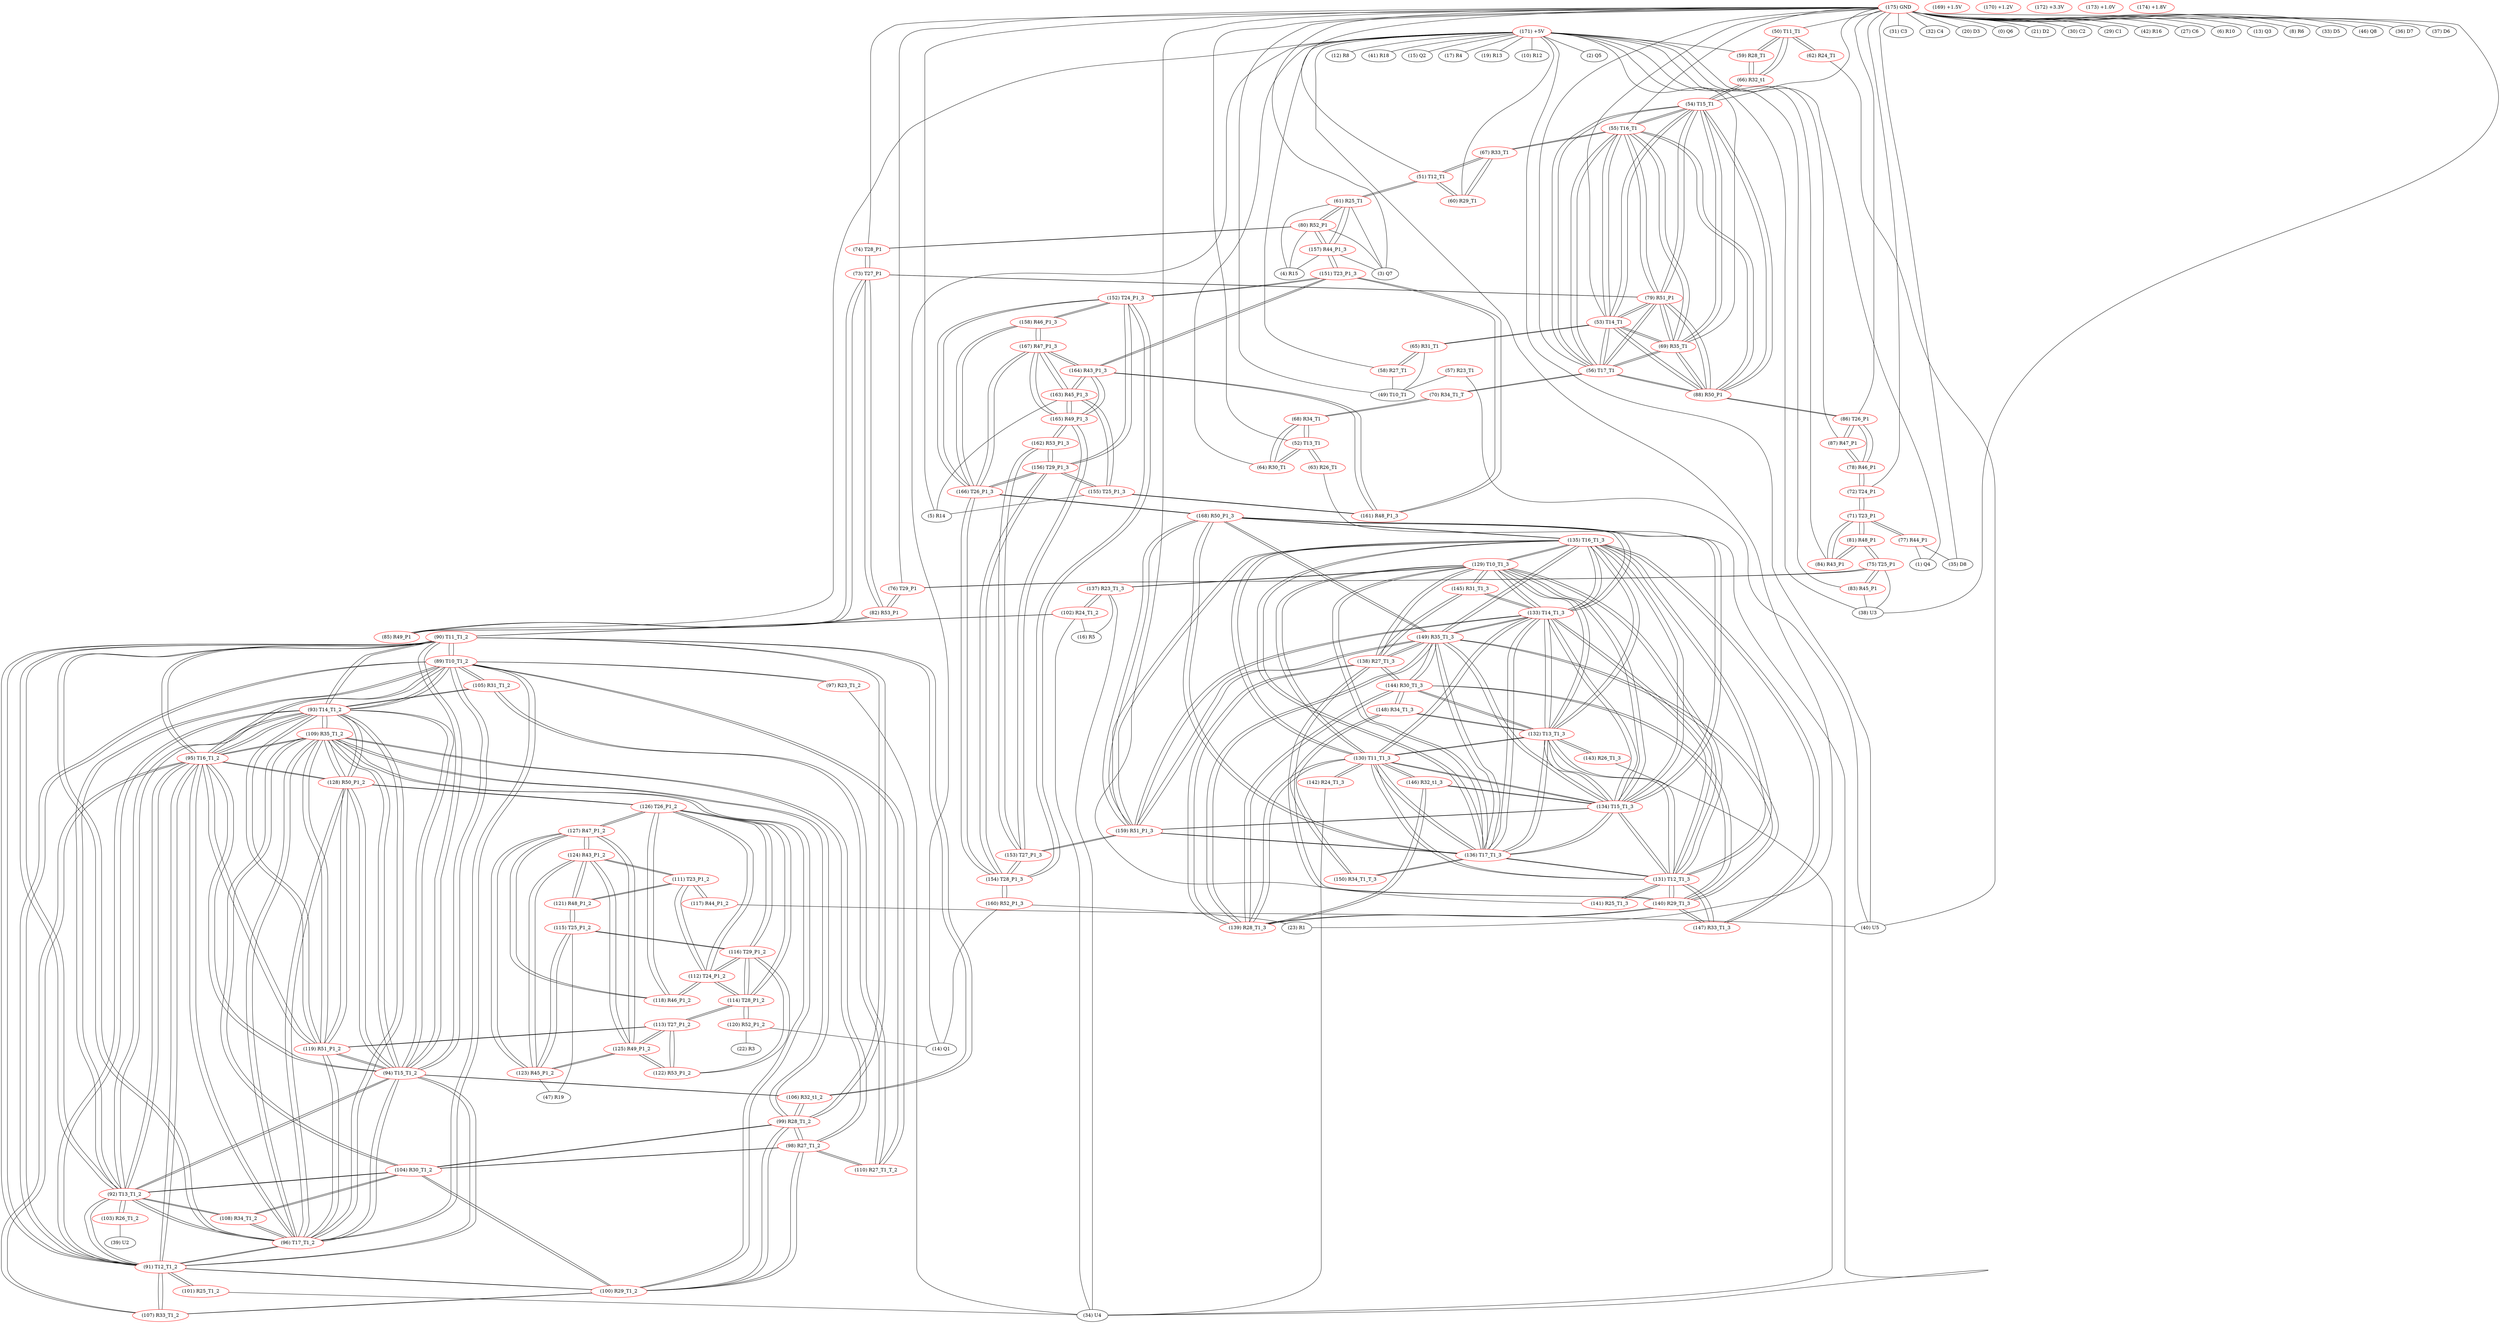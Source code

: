 graph {
	50 [label="(50) T11_T1" color=red]
	62 [label="(62) R24_T1"]
	59 [label="(59) R28_T1"]
	66 [label="(66) R32_t1"]
	51 [label="(51) T12_T1" color=red]
	67 [label="(67) R33_T1"]
	60 [label="(60) R29_T1"]
	61 [label="(61) R25_T1"]
	52 [label="(52) T13_T1" color=red]
	64 [label="(64) R30_T1"]
	68 [label="(68) R34_T1"]
	63 [label="(63) R26_T1"]
	53 [label="(53) T14_T1" color=red]
	65 [label="(65) R31_T1"]
	79 [label="(79) R51_P1"]
	88 [label="(88) R50_P1"]
	56 [label="(56) T17_T1"]
	69 [label="(69) R35_T1"]
	55 [label="(55) T16_T1"]
	54 [label="(54) T15_T1"]
	54 [label="(54) T15_T1" color=red]
	66 [label="(66) R32_t1"]
	79 [label="(79) R51_P1"]
	88 [label="(88) R50_P1"]
	56 [label="(56) T17_T1"]
	69 [label="(69) R35_T1"]
	55 [label="(55) T16_T1"]
	53 [label="(53) T14_T1"]
	55 [label="(55) T16_T1" color=red]
	67 [label="(67) R33_T1"]
	79 [label="(79) R51_P1"]
	88 [label="(88) R50_P1"]
	56 [label="(56) T17_T1"]
	69 [label="(69) R35_T1"]
	54 [label="(54) T15_T1"]
	53 [label="(53) T14_T1"]
	56 [label="(56) T17_T1" color=red]
	70 [label="(70) R34_T1_T"]
	79 [label="(79) R51_P1"]
	88 [label="(88) R50_P1"]
	69 [label="(69) R35_T1"]
	55 [label="(55) T16_T1"]
	54 [label="(54) T15_T1"]
	53 [label="(53) T14_T1"]
	57 [label="(57) R23_T1" color=red]
	40 [label="(40) U5"]
	49 [label="(49) T10_T1"]
	58 [label="(58) R27_T1" color=red]
	49 [label="(49) T10_T1"]
	65 [label="(65) R31_T1"]
	59 [label="(59) R28_T1" color=red]
	50 [label="(50) T11_T1"]
	66 [label="(66) R32_t1"]
	60 [label="(60) R29_T1" color=red]
	67 [label="(67) R33_T1"]
	51 [label="(51) T12_T1"]
	61 [label="(61) R25_T1" color=red]
	3 [label="(3) Q7"]
	4 [label="(4) R15"]
	157 [label="(157) R44_P1_3"]
	80 [label="(80) R52_P1"]
	51 [label="(51) T12_T1"]
	62 [label="(62) R24_T1" color=red]
	40 [label="(40) U5"]
	50 [label="(50) T11_T1"]
	63 [label="(63) R26_T1" color=red]
	34 [label="(34) U4"]
	52 [label="(52) T13_T1"]
	64 [label="(64) R30_T1" color=red]
	68 [label="(68) R34_T1"]
	52 [label="(52) T13_T1"]
	65 [label="(65) R31_T1" color=red]
	49 [label="(49) T10_T1"]
	58 [label="(58) R27_T1"]
	53 [label="(53) T14_T1"]
	66 [label="(66) R32_t1" color=red]
	54 [label="(54) T15_T1"]
	50 [label="(50) T11_T1"]
	59 [label="(59) R28_T1"]
	67 [label="(67) R33_T1" color=red]
	55 [label="(55) T16_T1"]
	60 [label="(60) R29_T1"]
	51 [label="(51) T12_T1"]
	68 [label="(68) R34_T1" color=red]
	64 [label="(64) R30_T1"]
	52 [label="(52) T13_T1"]
	70 [label="(70) R34_T1_T"]
	69 [label="(69) R35_T1" color=red]
	79 [label="(79) R51_P1"]
	88 [label="(88) R50_P1"]
	56 [label="(56) T17_T1"]
	55 [label="(55) T16_T1"]
	54 [label="(54) T15_T1"]
	53 [label="(53) T14_T1"]
	70 [label="(70) R34_T1_T" color=red]
	56 [label="(56) T17_T1"]
	68 [label="(68) R34_T1"]
	71 [label="(71) T23_P1" color=red]
	81 [label="(81) R48_P1"]
	84 [label="(84) R43_P1"]
	72 [label="(72) T24_P1"]
	77 [label="(77) R44_P1"]
	72 [label="(72) T24_P1" color=red]
	78 [label="(78) R46_P1"]
	71 [label="(71) T23_P1"]
	73 [label="(73) T27_P1" color=red]
	79 [label="(79) R51_P1"]
	74 [label="(74) T28_P1"]
	82 [label="(82) R53_P1"]
	85 [label="(85) R49_P1"]
	74 [label="(74) T28_P1" color=red]
	80 [label="(80) R52_P1"]
	73 [label="(73) T27_P1"]
	75 [label="(75) T25_P1" color=red]
	76 [label="(76) T29_P1"]
	81 [label="(81) R48_P1"]
	83 [label="(83) R45_P1"]
	38 [label="(38) U3"]
	76 [label="(76) T29_P1" color=red]
	75 [label="(75) T25_P1"]
	82 [label="(82) R53_P1"]
	77 [label="(77) R44_P1" color=red]
	1 [label="(1) Q4"]
	35 [label="(35) D8"]
	71 [label="(71) T23_P1"]
	78 [label="(78) R46_P1" color=red]
	86 [label="(86) T26_P1"]
	87 [label="(87) R47_P1"]
	72 [label="(72) T24_P1"]
	79 [label="(79) R51_P1" color=red]
	73 [label="(73) T27_P1"]
	88 [label="(88) R50_P1"]
	56 [label="(56) T17_T1"]
	69 [label="(69) R35_T1"]
	55 [label="(55) T16_T1"]
	54 [label="(54) T15_T1"]
	53 [label="(53) T14_T1"]
	80 [label="(80) R52_P1" color=red]
	3 [label="(3) Q7"]
	4 [label="(4) R15"]
	157 [label="(157) R44_P1_3"]
	61 [label="(61) R25_T1"]
	74 [label="(74) T28_P1"]
	81 [label="(81) R48_P1" color=red]
	75 [label="(75) T25_P1"]
	71 [label="(71) T23_P1"]
	84 [label="(84) R43_P1"]
	82 [label="(82) R53_P1" color=red]
	76 [label="(76) T29_P1"]
	73 [label="(73) T27_P1"]
	85 [label="(85) R49_P1"]
	83 [label="(83) R45_P1" color=red]
	75 [label="(75) T25_P1"]
	38 [label="(38) U3"]
	84 [label="(84) R43_P1" color=red]
	81 [label="(81) R48_P1"]
	71 [label="(71) T23_P1"]
	85 [label="(85) R49_P1" color=red]
	73 [label="(73) T27_P1"]
	82 [label="(82) R53_P1"]
	86 [label="(86) T26_P1" color=red]
	88 [label="(88) R50_P1"]
	78 [label="(78) R46_P1"]
	87 [label="(87) R47_P1"]
	87 [label="(87) R47_P1" color=red]
	86 [label="(86) T26_P1"]
	78 [label="(78) R46_P1"]
	88 [label="(88) R50_P1" color=red]
	86 [label="(86) T26_P1"]
	79 [label="(79) R51_P1"]
	56 [label="(56) T17_T1"]
	69 [label="(69) R35_T1"]
	55 [label="(55) T16_T1"]
	54 [label="(54) T15_T1"]
	53 [label="(53) T14_T1"]
	89 [label="(89) T10_T1_2" color=red]
	97 [label="(97) R23_T1_2"]
	105 [label="(105) R31_T1_2"]
	110 [label="(110) R27_T1_T_2"]
	95 [label="(95) T16_T1_2"]
	96 [label="(96) T17_T1_2"]
	94 [label="(94) T15_T1_2"]
	91 [label="(91) T12_T1_2"]
	93 [label="(93) T14_T1_2"]
	92 [label="(92) T13_T1_2"]
	90 [label="(90) T11_T1_2"]
	90 [label="(90) T11_T1_2" color=red]
	102 [label="(102) R24_T1_2"]
	99 [label="(99) R28_T1_2"]
	106 [label="(106) R32_t1_2"]
	89 [label="(89) T10_T1_2"]
	95 [label="(95) T16_T1_2"]
	96 [label="(96) T17_T1_2"]
	94 [label="(94) T15_T1_2"]
	91 [label="(91) T12_T1_2"]
	93 [label="(93) T14_T1_2"]
	92 [label="(92) T13_T1_2"]
	91 [label="(91) T12_T1_2" color=red]
	107 [label="(107) R33_T1_2"]
	100 [label="(100) R29_T1_2"]
	101 [label="(101) R25_T1_2"]
	89 [label="(89) T10_T1_2"]
	95 [label="(95) T16_T1_2"]
	96 [label="(96) T17_T1_2"]
	94 [label="(94) T15_T1_2"]
	93 [label="(93) T14_T1_2"]
	92 [label="(92) T13_T1_2"]
	90 [label="(90) T11_T1_2"]
	92 [label="(92) T13_T1_2" color=red]
	104 [label="(104) R30_T1_2"]
	108 [label="(108) R34_T1_2"]
	103 [label="(103) R26_T1_2"]
	89 [label="(89) T10_T1_2"]
	95 [label="(95) T16_T1_2"]
	96 [label="(96) T17_T1_2"]
	94 [label="(94) T15_T1_2"]
	91 [label="(91) T12_T1_2"]
	93 [label="(93) T14_T1_2"]
	90 [label="(90) T11_T1_2"]
	93 [label="(93) T14_T1_2" color=red]
	89 [label="(89) T10_T1_2"]
	95 [label="(95) T16_T1_2"]
	96 [label="(96) T17_T1_2"]
	94 [label="(94) T15_T1_2"]
	91 [label="(91) T12_T1_2"]
	92 [label="(92) T13_T1_2"]
	90 [label="(90) T11_T1_2"]
	105 [label="(105) R31_T1_2"]
	119 [label="(119) R51_P1_2"]
	128 [label="(128) R50_P1_2"]
	109 [label="(109) R35_T1_2"]
	94 [label="(94) T15_T1_2" color=red]
	106 [label="(106) R32_t1_2"]
	89 [label="(89) T10_T1_2"]
	95 [label="(95) T16_T1_2"]
	96 [label="(96) T17_T1_2"]
	91 [label="(91) T12_T1_2"]
	93 [label="(93) T14_T1_2"]
	92 [label="(92) T13_T1_2"]
	90 [label="(90) T11_T1_2"]
	119 [label="(119) R51_P1_2"]
	128 [label="(128) R50_P1_2"]
	109 [label="(109) R35_T1_2"]
	95 [label="(95) T16_T1_2" color=red]
	107 [label="(107) R33_T1_2"]
	89 [label="(89) T10_T1_2"]
	96 [label="(96) T17_T1_2"]
	94 [label="(94) T15_T1_2"]
	91 [label="(91) T12_T1_2"]
	93 [label="(93) T14_T1_2"]
	92 [label="(92) T13_T1_2"]
	90 [label="(90) T11_T1_2"]
	119 [label="(119) R51_P1_2"]
	128 [label="(128) R50_P1_2"]
	109 [label="(109) R35_T1_2"]
	96 [label="(96) T17_T1_2" color=red]
	108 [label="(108) R34_T1_2"]
	89 [label="(89) T10_T1_2"]
	95 [label="(95) T16_T1_2"]
	94 [label="(94) T15_T1_2"]
	91 [label="(91) T12_T1_2"]
	93 [label="(93) T14_T1_2"]
	92 [label="(92) T13_T1_2"]
	90 [label="(90) T11_T1_2"]
	119 [label="(119) R51_P1_2"]
	128 [label="(128) R50_P1_2"]
	109 [label="(109) R35_T1_2"]
	97 [label="(97) R23_T1_2" color=red]
	34 [label="(34) U4"]
	89 [label="(89) T10_T1_2"]
	98 [label="(98) R27_T1_2" color=red]
	104 [label="(104) R30_T1_2"]
	109 [label="(109) R35_T1_2"]
	100 [label="(100) R29_T1_2"]
	99 [label="(99) R28_T1_2"]
	110 [label="(110) R27_T1_T_2"]
	99 [label="(99) R28_T1_2" color=red]
	104 [label="(104) R30_T1_2"]
	109 [label="(109) R35_T1_2"]
	100 [label="(100) R29_T1_2"]
	98 [label="(98) R27_T1_2"]
	90 [label="(90) T11_T1_2"]
	106 [label="(106) R32_t1_2"]
	100 [label="(100) R29_T1_2" color=red]
	104 [label="(104) R30_T1_2"]
	109 [label="(109) R35_T1_2"]
	99 [label="(99) R28_T1_2"]
	98 [label="(98) R27_T1_2"]
	107 [label="(107) R33_T1_2"]
	91 [label="(91) T12_T1_2"]
	101 [label="(101) R25_T1_2" color=red]
	34 [label="(34) U4"]
	91 [label="(91) T12_T1_2"]
	102 [label="(102) R24_T1_2" color=red]
	34 [label="(34) U4"]
	16 [label="(16) R5"]
	137 [label="(137) R23_T1_3"]
	90 [label="(90) T11_T1_2"]
	103 [label="(103) R26_T1_2" color=red]
	39 [label="(39) U2"]
	92 [label="(92) T13_T1_2"]
	104 [label="(104) R30_T1_2" color=red]
	109 [label="(109) R35_T1_2"]
	100 [label="(100) R29_T1_2"]
	99 [label="(99) R28_T1_2"]
	98 [label="(98) R27_T1_2"]
	108 [label="(108) R34_T1_2"]
	92 [label="(92) T13_T1_2"]
	105 [label="(105) R31_T1_2" color=red]
	89 [label="(89) T10_T1_2"]
	110 [label="(110) R27_T1_T_2"]
	93 [label="(93) T14_T1_2"]
	106 [label="(106) R32_t1_2" color=red]
	94 [label="(94) T15_T1_2"]
	90 [label="(90) T11_T1_2"]
	99 [label="(99) R28_T1_2"]
	107 [label="(107) R33_T1_2" color=red]
	95 [label="(95) T16_T1_2"]
	100 [label="(100) R29_T1_2"]
	91 [label="(91) T12_T1_2"]
	108 [label="(108) R34_T1_2" color=red]
	96 [label="(96) T17_T1_2"]
	104 [label="(104) R30_T1_2"]
	92 [label="(92) T13_T1_2"]
	109 [label="(109) R35_T1_2" color=red]
	104 [label="(104) R30_T1_2"]
	100 [label="(100) R29_T1_2"]
	99 [label="(99) R28_T1_2"]
	98 [label="(98) R27_T1_2"]
	119 [label="(119) R51_P1_2"]
	128 [label="(128) R50_P1_2"]
	96 [label="(96) T17_T1_2"]
	95 [label="(95) T16_T1_2"]
	94 [label="(94) T15_T1_2"]
	93 [label="(93) T14_T1_2"]
	110 [label="(110) R27_T1_T_2" color=red]
	89 [label="(89) T10_T1_2"]
	105 [label="(105) R31_T1_2"]
	98 [label="(98) R27_T1_2"]
	111 [label="(111) T23_P1_2" color=red]
	121 [label="(121) R48_P1_2"]
	124 [label="(124) R43_P1_2"]
	112 [label="(112) T24_P1_2"]
	117 [label="(117) R44_P1_2"]
	112 [label="(112) T24_P1_2" color=red]
	126 [label="(126) T26_P1_2"]
	116 [label="(116) T29_P1_2"]
	114 [label="(114) T28_P1_2"]
	118 [label="(118) R46_P1_2"]
	111 [label="(111) T23_P1_2"]
	113 [label="(113) T27_P1_2" color=red]
	119 [label="(119) R51_P1_2"]
	114 [label="(114) T28_P1_2"]
	122 [label="(122) R53_P1_2"]
	125 [label="(125) R49_P1_2"]
	114 [label="(114) T28_P1_2" color=red]
	126 [label="(126) T26_P1_2"]
	112 [label="(112) T24_P1_2"]
	116 [label="(116) T29_P1_2"]
	120 [label="(120) R52_P1_2"]
	113 [label="(113) T27_P1_2"]
	115 [label="(115) T25_P1_2" color=red]
	116 [label="(116) T29_P1_2"]
	121 [label="(121) R48_P1_2"]
	123 [label="(123) R45_P1_2"]
	47 [label="(47) R19"]
	116 [label="(116) T29_P1_2" color=red]
	126 [label="(126) T26_P1_2"]
	112 [label="(112) T24_P1_2"]
	114 [label="(114) T28_P1_2"]
	115 [label="(115) T25_P1_2"]
	122 [label="(122) R53_P1_2"]
	117 [label="(117) R44_P1_2" color=red]
	40 [label="(40) U5"]
	111 [label="(111) T23_P1_2"]
	118 [label="(118) R46_P1_2" color=red]
	126 [label="(126) T26_P1_2"]
	127 [label="(127) R47_P1_2"]
	112 [label="(112) T24_P1_2"]
	119 [label="(119) R51_P1_2" color=red]
	113 [label="(113) T27_P1_2"]
	128 [label="(128) R50_P1_2"]
	96 [label="(96) T17_T1_2"]
	109 [label="(109) R35_T1_2"]
	95 [label="(95) T16_T1_2"]
	94 [label="(94) T15_T1_2"]
	93 [label="(93) T14_T1_2"]
	120 [label="(120) R52_P1_2" color=red]
	22 [label="(22) R3"]
	14 [label="(14) Q1"]
	114 [label="(114) T28_P1_2"]
	121 [label="(121) R48_P1_2" color=red]
	115 [label="(115) T25_P1_2"]
	111 [label="(111) T23_P1_2"]
	124 [label="(124) R43_P1_2"]
	122 [label="(122) R53_P1_2" color=red]
	116 [label="(116) T29_P1_2"]
	113 [label="(113) T27_P1_2"]
	125 [label="(125) R49_P1_2"]
	123 [label="(123) R45_P1_2" color=red]
	127 [label="(127) R47_P1_2"]
	124 [label="(124) R43_P1_2"]
	125 [label="(125) R49_P1_2"]
	115 [label="(115) T25_P1_2"]
	47 [label="(47) R19"]
	124 [label="(124) R43_P1_2" color=red]
	121 [label="(121) R48_P1_2"]
	111 [label="(111) T23_P1_2"]
	127 [label="(127) R47_P1_2"]
	123 [label="(123) R45_P1_2"]
	125 [label="(125) R49_P1_2"]
	125 [label="(125) R49_P1_2" color=red]
	127 [label="(127) R47_P1_2"]
	123 [label="(123) R45_P1_2"]
	124 [label="(124) R43_P1_2"]
	113 [label="(113) T27_P1_2"]
	122 [label="(122) R53_P1_2"]
	126 [label="(126) T26_P1_2" color=red]
	128 [label="(128) R50_P1_2"]
	112 [label="(112) T24_P1_2"]
	116 [label="(116) T29_P1_2"]
	114 [label="(114) T28_P1_2"]
	118 [label="(118) R46_P1_2"]
	127 [label="(127) R47_P1_2"]
	127 [label="(127) R47_P1_2" color=red]
	123 [label="(123) R45_P1_2"]
	124 [label="(124) R43_P1_2"]
	125 [label="(125) R49_P1_2"]
	126 [label="(126) T26_P1_2"]
	118 [label="(118) R46_P1_2"]
	128 [label="(128) R50_P1_2" color=red]
	126 [label="(126) T26_P1_2"]
	119 [label="(119) R51_P1_2"]
	96 [label="(96) T17_T1_2"]
	109 [label="(109) R35_T1_2"]
	95 [label="(95) T16_T1_2"]
	94 [label="(94) T15_T1_2"]
	93 [label="(93) T14_T1_2"]
	129 [label="(129) T10_T1_3" color=red]
	137 [label="(137) R23_T1_3"]
	145 [label="(145) R31_T1_3"]
	138 [label="(138) R27_T1_3"]
	135 [label="(135) T16_T1_3"]
	136 [label="(136) T17_T1_3"]
	134 [label="(134) T15_T1_3"]
	131 [label="(131) T12_T1_3"]
	133 [label="(133) T14_T1_3"]
	132 [label="(132) T13_T1_3"]
	130 [label="(130) T11_T1_3"]
	130 [label="(130) T11_T1_3" color=red]
	142 [label="(142) R24_T1_3"]
	139 [label="(139) R28_T1_3"]
	146 [label="(146) R32_t1_3"]
	129 [label="(129) T10_T1_3"]
	135 [label="(135) T16_T1_3"]
	136 [label="(136) T17_T1_3"]
	134 [label="(134) T15_T1_3"]
	131 [label="(131) T12_T1_3"]
	133 [label="(133) T14_T1_3"]
	132 [label="(132) T13_T1_3"]
	131 [label="(131) T12_T1_3" color=red]
	147 [label="(147) R33_T1_3"]
	140 [label="(140) R29_T1_3"]
	141 [label="(141) R25_T1_3"]
	129 [label="(129) T10_T1_3"]
	135 [label="(135) T16_T1_3"]
	136 [label="(136) T17_T1_3"]
	134 [label="(134) T15_T1_3"]
	133 [label="(133) T14_T1_3"]
	132 [label="(132) T13_T1_3"]
	130 [label="(130) T11_T1_3"]
	132 [label="(132) T13_T1_3" color=red]
	144 [label="(144) R30_T1_3"]
	148 [label="(148) R34_T1_3"]
	143 [label="(143) R26_T1_3"]
	129 [label="(129) T10_T1_3"]
	135 [label="(135) T16_T1_3"]
	136 [label="(136) T17_T1_3"]
	134 [label="(134) T15_T1_3"]
	131 [label="(131) T12_T1_3"]
	133 [label="(133) T14_T1_3"]
	130 [label="(130) T11_T1_3"]
	133 [label="(133) T14_T1_3" color=red]
	129 [label="(129) T10_T1_3"]
	135 [label="(135) T16_T1_3"]
	136 [label="(136) T17_T1_3"]
	134 [label="(134) T15_T1_3"]
	131 [label="(131) T12_T1_3"]
	132 [label="(132) T13_T1_3"]
	130 [label="(130) T11_T1_3"]
	145 [label="(145) R31_T1_3"]
	159 [label="(159) R51_P1_3"]
	168 [label="(168) R50_P1_3"]
	149 [label="(149) R35_T1_3"]
	134 [label="(134) T15_T1_3" color=red]
	146 [label="(146) R32_t1_3"]
	129 [label="(129) T10_T1_3"]
	135 [label="(135) T16_T1_3"]
	136 [label="(136) T17_T1_3"]
	131 [label="(131) T12_T1_3"]
	133 [label="(133) T14_T1_3"]
	132 [label="(132) T13_T1_3"]
	130 [label="(130) T11_T1_3"]
	159 [label="(159) R51_P1_3"]
	168 [label="(168) R50_P1_3"]
	149 [label="(149) R35_T1_3"]
	135 [label="(135) T16_T1_3" color=red]
	147 [label="(147) R33_T1_3"]
	129 [label="(129) T10_T1_3"]
	136 [label="(136) T17_T1_3"]
	134 [label="(134) T15_T1_3"]
	131 [label="(131) T12_T1_3"]
	133 [label="(133) T14_T1_3"]
	132 [label="(132) T13_T1_3"]
	130 [label="(130) T11_T1_3"]
	159 [label="(159) R51_P1_3"]
	168 [label="(168) R50_P1_3"]
	149 [label="(149) R35_T1_3"]
	136 [label="(136) T17_T1_3" color=red]
	150 [label="(150) R34_T1_T_3"]
	129 [label="(129) T10_T1_3"]
	135 [label="(135) T16_T1_3"]
	134 [label="(134) T15_T1_3"]
	131 [label="(131) T12_T1_3"]
	133 [label="(133) T14_T1_3"]
	132 [label="(132) T13_T1_3"]
	130 [label="(130) T11_T1_3"]
	159 [label="(159) R51_P1_3"]
	168 [label="(168) R50_P1_3"]
	149 [label="(149) R35_T1_3"]
	137 [label="(137) R23_T1_3" color=red]
	34 [label="(34) U4"]
	16 [label="(16) R5"]
	102 [label="(102) R24_T1_2"]
	129 [label="(129) T10_T1_3"]
	138 [label="(138) R27_T1_3" color=red]
	144 [label="(144) R30_T1_3"]
	149 [label="(149) R35_T1_3"]
	140 [label="(140) R29_T1_3"]
	139 [label="(139) R28_T1_3"]
	129 [label="(129) T10_T1_3"]
	145 [label="(145) R31_T1_3"]
	139 [label="(139) R28_T1_3" color=red]
	144 [label="(144) R30_T1_3"]
	149 [label="(149) R35_T1_3"]
	140 [label="(140) R29_T1_3"]
	138 [label="(138) R27_T1_3"]
	130 [label="(130) T11_T1_3"]
	146 [label="(146) R32_t1_3"]
	140 [label="(140) R29_T1_3" color=red]
	144 [label="(144) R30_T1_3"]
	149 [label="(149) R35_T1_3"]
	139 [label="(139) R28_T1_3"]
	138 [label="(138) R27_T1_3"]
	147 [label="(147) R33_T1_3"]
	131 [label="(131) T12_T1_3"]
	141 [label="(141) R25_T1_3" color=red]
	131 [label="(131) T12_T1_3"]
	142 [label="(142) R24_T1_3" color=red]
	34 [label="(34) U4"]
	130 [label="(130) T11_T1_3"]
	143 [label="(143) R26_T1_3" color=red]
	34 [label="(34) U4"]
	132 [label="(132) T13_T1_3"]
	144 [label="(144) R30_T1_3" color=red]
	149 [label="(149) R35_T1_3"]
	140 [label="(140) R29_T1_3"]
	139 [label="(139) R28_T1_3"]
	138 [label="(138) R27_T1_3"]
	148 [label="(148) R34_T1_3"]
	132 [label="(132) T13_T1_3"]
	145 [label="(145) R31_T1_3" color=red]
	129 [label="(129) T10_T1_3"]
	138 [label="(138) R27_T1_3"]
	133 [label="(133) T14_T1_3"]
	146 [label="(146) R32_t1_3" color=red]
	134 [label="(134) T15_T1_3"]
	130 [label="(130) T11_T1_3"]
	139 [label="(139) R28_T1_3"]
	147 [label="(147) R33_T1_3" color=red]
	135 [label="(135) T16_T1_3"]
	140 [label="(140) R29_T1_3"]
	131 [label="(131) T12_T1_3"]
	148 [label="(148) R34_T1_3" color=red]
	144 [label="(144) R30_T1_3"]
	132 [label="(132) T13_T1_3"]
	150 [label="(150) R34_T1_T_3"]
	149 [label="(149) R35_T1_3" color=red]
	144 [label="(144) R30_T1_3"]
	140 [label="(140) R29_T1_3"]
	139 [label="(139) R28_T1_3"]
	138 [label="(138) R27_T1_3"]
	159 [label="(159) R51_P1_3"]
	168 [label="(168) R50_P1_3"]
	136 [label="(136) T17_T1_3"]
	135 [label="(135) T16_T1_3"]
	134 [label="(134) T15_T1_3"]
	133 [label="(133) T14_T1_3"]
	150 [label="(150) R34_T1_T_3" color=red]
	136 [label="(136) T17_T1_3"]
	148 [label="(148) R34_T1_3"]
	151 [label="(151) T23_P1_3" color=red]
	161 [label="(161) R48_P1_3"]
	164 [label="(164) R43_P1_3"]
	152 [label="(152) T24_P1_3"]
	157 [label="(157) R44_P1_3"]
	152 [label="(152) T24_P1_3" color=red]
	166 [label="(166) T26_P1_3"]
	156 [label="(156) T29_P1_3"]
	154 [label="(154) T28_P1_3"]
	158 [label="(158) R46_P1_3"]
	151 [label="(151) T23_P1_3"]
	153 [label="(153) T27_P1_3" color=red]
	159 [label="(159) R51_P1_3"]
	154 [label="(154) T28_P1_3"]
	162 [label="(162) R53_P1_3"]
	165 [label="(165) R49_P1_3"]
	154 [label="(154) T28_P1_3" color=red]
	166 [label="(166) T26_P1_3"]
	152 [label="(152) T24_P1_3"]
	156 [label="(156) T29_P1_3"]
	160 [label="(160) R52_P1_3"]
	153 [label="(153) T27_P1_3"]
	155 [label="(155) T25_P1_3" color=red]
	156 [label="(156) T29_P1_3"]
	161 [label="(161) R48_P1_3"]
	163 [label="(163) R45_P1_3"]
	5 [label="(5) R14"]
	156 [label="(156) T29_P1_3" color=red]
	166 [label="(166) T26_P1_3"]
	152 [label="(152) T24_P1_3"]
	154 [label="(154) T28_P1_3"]
	155 [label="(155) T25_P1_3"]
	162 [label="(162) R53_P1_3"]
	157 [label="(157) R44_P1_3" color=red]
	3 [label="(3) Q7"]
	4 [label="(4) R15"]
	61 [label="(61) R25_T1"]
	80 [label="(80) R52_P1"]
	151 [label="(151) T23_P1_3"]
	158 [label="(158) R46_P1_3" color=red]
	166 [label="(166) T26_P1_3"]
	167 [label="(167) R47_P1_3"]
	152 [label="(152) T24_P1_3"]
	159 [label="(159) R51_P1_3" color=red]
	153 [label="(153) T27_P1_3"]
	168 [label="(168) R50_P1_3"]
	136 [label="(136) T17_T1_3"]
	149 [label="(149) R35_T1_3"]
	135 [label="(135) T16_T1_3"]
	134 [label="(134) T15_T1_3"]
	133 [label="(133) T14_T1_3"]
	160 [label="(160) R52_P1_3" color=red]
	23 [label="(23) R1"]
	14 [label="(14) Q1"]
	154 [label="(154) T28_P1_3"]
	161 [label="(161) R48_P1_3" color=red]
	155 [label="(155) T25_P1_3"]
	151 [label="(151) T23_P1_3"]
	164 [label="(164) R43_P1_3"]
	162 [label="(162) R53_P1_3" color=red]
	156 [label="(156) T29_P1_3"]
	153 [label="(153) T27_P1_3"]
	165 [label="(165) R49_P1_3"]
	163 [label="(163) R45_P1_3" color=red]
	167 [label="(167) R47_P1_3"]
	164 [label="(164) R43_P1_3"]
	165 [label="(165) R49_P1_3"]
	155 [label="(155) T25_P1_3"]
	5 [label="(5) R14"]
	164 [label="(164) R43_P1_3" color=red]
	161 [label="(161) R48_P1_3"]
	151 [label="(151) T23_P1_3"]
	167 [label="(167) R47_P1_3"]
	163 [label="(163) R45_P1_3"]
	165 [label="(165) R49_P1_3"]
	165 [label="(165) R49_P1_3" color=red]
	167 [label="(167) R47_P1_3"]
	163 [label="(163) R45_P1_3"]
	164 [label="(164) R43_P1_3"]
	153 [label="(153) T27_P1_3"]
	162 [label="(162) R53_P1_3"]
	166 [label="(166) T26_P1_3" color=red]
	168 [label="(168) R50_P1_3"]
	152 [label="(152) T24_P1_3"]
	156 [label="(156) T29_P1_3"]
	154 [label="(154) T28_P1_3"]
	158 [label="(158) R46_P1_3"]
	167 [label="(167) R47_P1_3"]
	167 [label="(167) R47_P1_3" color=red]
	163 [label="(163) R45_P1_3"]
	164 [label="(164) R43_P1_3"]
	165 [label="(165) R49_P1_3"]
	166 [label="(166) T26_P1_3"]
	158 [label="(158) R46_P1_3"]
	168 [label="(168) R50_P1_3" color=red]
	166 [label="(166) T26_P1_3"]
	159 [label="(159) R51_P1_3"]
	136 [label="(136) T17_T1_3"]
	149 [label="(149) R35_T1_3"]
	135 [label="(135) T16_T1_3"]
	134 [label="(134) T15_T1_3"]
	133 [label="(133) T14_T1_3"]
	169 [label="(169) +1.5V" color=red]
	170 [label="(170) +1.2V" color=red]
	171 [label="(171) +5V" color=red]
	2 [label="(2) Q5"]
	1 [label="(1) Q4"]
	12 [label="(12) R8"]
	41 [label="(41) R18"]
	40 [label="(40) U5"]
	38 [label="(38) U3"]
	15 [label="(15) Q2"]
	17 [label="(17) R4"]
	14 [label="(14) Q1"]
	23 [label="(23) R1"]
	19 [label="(19) R13"]
	10 [label="(10) R12"]
	64 [label="(64) R30_T1"]
	69 [label="(69) R35_T1"]
	60 [label="(60) R29_T1"]
	59 [label="(59) R28_T1"]
	58 [label="(58) R27_T1"]
	87 [label="(87) R47_P1"]
	83 [label="(83) R45_P1"]
	84 [label="(84) R43_P1"]
	85 [label="(85) R49_P1"]
	172 [label="(172) +3.3V" color=red]
	173 [label="(173) +1.0V" color=red]
	174 [label="(174) +1.8V" color=red]
	175 [label="(175) GND" color=red]
	31 [label="(31) C3"]
	32 [label="(32) C4"]
	20 [label="(20) D3"]
	0 [label="(0) Q6"]
	21 [label="(21) D2"]
	30 [label="(30) C2"]
	38 [label="(38) U3"]
	29 [label="(29) C1"]
	42 [label="(42) R16"]
	27 [label="(27) C6"]
	6 [label="(6) R10"]
	5 [label="(5) R14"]
	3 [label="(3) Q7"]
	13 [label="(13) Q3"]
	8 [label="(8) R6"]
	33 [label="(33) D5"]
	35 [label="(35) D8"]
	46 [label="(46) Q8"]
	36 [label="(36) D7"]
	37 [label="(37) D6"]
	141 [label="(141) R25_T1_3"]
	49 [label="(49) T10_T1"]
	55 [label="(55) T16_T1"]
	56 [label="(56) T17_T1"]
	54 [label="(54) T15_T1"]
	51 [label="(51) T12_T1"]
	53 [label="(53) T14_T1"]
	52 [label="(52) T13_T1"]
	50 [label="(50) T11_T1"]
	86 [label="(86) T26_P1"]
	72 [label="(72) T24_P1"]
	76 [label="(76) T29_P1"]
	74 [label="(74) T28_P1"]
	50 -- 62
	50 -- 59
	50 -- 66
	51 -- 67
	51 -- 60
	51 -- 61
	52 -- 64
	52 -- 68
	52 -- 63
	53 -- 65
	53 -- 79
	53 -- 88
	53 -- 56
	53 -- 69
	53 -- 55
	53 -- 54
	54 -- 66
	54 -- 79
	54 -- 88
	54 -- 56
	54 -- 69
	54 -- 55
	54 -- 53
	55 -- 67
	55 -- 79
	55 -- 88
	55 -- 56
	55 -- 69
	55 -- 54
	55 -- 53
	56 -- 70
	56 -- 79
	56 -- 88
	56 -- 69
	56 -- 55
	56 -- 54
	56 -- 53
	57 -- 40
	57 -- 49
	58 -- 49
	58 -- 65
	59 -- 50
	59 -- 66
	60 -- 67
	60 -- 51
	61 -- 3
	61 -- 4
	61 -- 157
	61 -- 80
	61 -- 51
	62 -- 40
	62 -- 50
	63 -- 34
	63 -- 52
	64 -- 68
	64 -- 52
	65 -- 49
	65 -- 58
	65 -- 53
	66 -- 54
	66 -- 50
	66 -- 59
	67 -- 55
	67 -- 60
	67 -- 51
	68 -- 64
	68 -- 52
	68 -- 70
	69 -- 79
	69 -- 88
	69 -- 56
	69 -- 55
	69 -- 54
	69 -- 53
	70 -- 56
	70 -- 68
	71 -- 81
	71 -- 84
	71 -- 72
	71 -- 77
	72 -- 78
	72 -- 71
	73 -- 79
	73 -- 74
	73 -- 82
	73 -- 85
	74 -- 80
	74 -- 73
	75 -- 76
	75 -- 81
	75 -- 83
	75 -- 38
	76 -- 75
	76 -- 82
	77 -- 1
	77 -- 35
	77 -- 71
	78 -- 86
	78 -- 87
	78 -- 72
	79 -- 73
	79 -- 88
	79 -- 56
	79 -- 69
	79 -- 55
	79 -- 54
	79 -- 53
	80 -- 3
	80 -- 4
	80 -- 157
	80 -- 61
	80 -- 74
	81 -- 75
	81 -- 71
	81 -- 84
	82 -- 76
	82 -- 73
	82 -- 85
	83 -- 75
	83 -- 38
	84 -- 81
	84 -- 71
	85 -- 73
	85 -- 82
	86 -- 88
	86 -- 78
	86 -- 87
	87 -- 86
	87 -- 78
	88 -- 86
	88 -- 79
	88 -- 56
	88 -- 69
	88 -- 55
	88 -- 54
	88 -- 53
	89 -- 97
	89 -- 105
	89 -- 110
	89 -- 95
	89 -- 96
	89 -- 94
	89 -- 91
	89 -- 93
	89 -- 92
	89 -- 90
	90 -- 102
	90 -- 99
	90 -- 106
	90 -- 89
	90 -- 95
	90 -- 96
	90 -- 94
	90 -- 91
	90 -- 93
	90 -- 92
	91 -- 107
	91 -- 100
	91 -- 101
	91 -- 89
	91 -- 95
	91 -- 96
	91 -- 94
	91 -- 93
	91 -- 92
	91 -- 90
	92 -- 104
	92 -- 108
	92 -- 103
	92 -- 89
	92 -- 95
	92 -- 96
	92 -- 94
	92 -- 91
	92 -- 93
	92 -- 90
	93 -- 89
	93 -- 95
	93 -- 96
	93 -- 94
	93 -- 91
	93 -- 92
	93 -- 90
	93 -- 105
	93 -- 119
	93 -- 128
	93 -- 109
	94 -- 106
	94 -- 89
	94 -- 95
	94 -- 96
	94 -- 91
	94 -- 93
	94 -- 92
	94 -- 90
	94 -- 119
	94 -- 128
	94 -- 109
	95 -- 107
	95 -- 89
	95 -- 96
	95 -- 94
	95 -- 91
	95 -- 93
	95 -- 92
	95 -- 90
	95 -- 119
	95 -- 128
	95 -- 109
	96 -- 108
	96 -- 89
	96 -- 95
	96 -- 94
	96 -- 91
	96 -- 93
	96 -- 92
	96 -- 90
	96 -- 119
	96 -- 128
	96 -- 109
	97 -- 34
	97 -- 89
	98 -- 104
	98 -- 109
	98 -- 100
	98 -- 99
	98 -- 110
	99 -- 104
	99 -- 109
	99 -- 100
	99 -- 98
	99 -- 90
	99 -- 106
	100 -- 104
	100 -- 109
	100 -- 99
	100 -- 98
	100 -- 107
	100 -- 91
	101 -- 34
	101 -- 91
	102 -- 34
	102 -- 16
	102 -- 137
	102 -- 90
	103 -- 39
	103 -- 92
	104 -- 109
	104 -- 100
	104 -- 99
	104 -- 98
	104 -- 108
	104 -- 92
	105 -- 89
	105 -- 110
	105 -- 93
	106 -- 94
	106 -- 90
	106 -- 99
	107 -- 95
	107 -- 100
	107 -- 91
	108 -- 96
	108 -- 104
	108 -- 92
	109 -- 104
	109 -- 100
	109 -- 99
	109 -- 98
	109 -- 119
	109 -- 128
	109 -- 96
	109 -- 95
	109 -- 94
	109 -- 93
	110 -- 89
	110 -- 105
	110 -- 98
	111 -- 121
	111 -- 124
	111 -- 112
	111 -- 117
	112 -- 126
	112 -- 116
	112 -- 114
	112 -- 118
	112 -- 111
	113 -- 119
	113 -- 114
	113 -- 122
	113 -- 125
	114 -- 126
	114 -- 112
	114 -- 116
	114 -- 120
	114 -- 113
	115 -- 116
	115 -- 121
	115 -- 123
	115 -- 47
	116 -- 126
	116 -- 112
	116 -- 114
	116 -- 115
	116 -- 122
	117 -- 40
	117 -- 111
	118 -- 126
	118 -- 127
	118 -- 112
	119 -- 113
	119 -- 128
	119 -- 96
	119 -- 109
	119 -- 95
	119 -- 94
	119 -- 93
	120 -- 22
	120 -- 14
	120 -- 114
	121 -- 115
	121 -- 111
	121 -- 124
	122 -- 116
	122 -- 113
	122 -- 125
	123 -- 127
	123 -- 124
	123 -- 125
	123 -- 115
	123 -- 47
	124 -- 121
	124 -- 111
	124 -- 127
	124 -- 123
	124 -- 125
	125 -- 127
	125 -- 123
	125 -- 124
	125 -- 113
	125 -- 122
	126 -- 128
	126 -- 112
	126 -- 116
	126 -- 114
	126 -- 118
	126 -- 127
	127 -- 123
	127 -- 124
	127 -- 125
	127 -- 126
	127 -- 118
	128 -- 126
	128 -- 119
	128 -- 96
	128 -- 109
	128 -- 95
	128 -- 94
	128 -- 93
	129 -- 137
	129 -- 145
	129 -- 138
	129 -- 135
	129 -- 136
	129 -- 134
	129 -- 131
	129 -- 133
	129 -- 132
	129 -- 130
	130 -- 142
	130 -- 139
	130 -- 146
	130 -- 129
	130 -- 135
	130 -- 136
	130 -- 134
	130 -- 131
	130 -- 133
	130 -- 132
	131 -- 147
	131 -- 140
	131 -- 141
	131 -- 129
	131 -- 135
	131 -- 136
	131 -- 134
	131 -- 133
	131 -- 132
	131 -- 130
	132 -- 144
	132 -- 148
	132 -- 143
	132 -- 129
	132 -- 135
	132 -- 136
	132 -- 134
	132 -- 131
	132 -- 133
	132 -- 130
	133 -- 129
	133 -- 135
	133 -- 136
	133 -- 134
	133 -- 131
	133 -- 132
	133 -- 130
	133 -- 145
	133 -- 159
	133 -- 168
	133 -- 149
	134 -- 146
	134 -- 129
	134 -- 135
	134 -- 136
	134 -- 131
	134 -- 133
	134 -- 132
	134 -- 130
	134 -- 159
	134 -- 168
	134 -- 149
	135 -- 147
	135 -- 129
	135 -- 136
	135 -- 134
	135 -- 131
	135 -- 133
	135 -- 132
	135 -- 130
	135 -- 159
	135 -- 168
	135 -- 149
	136 -- 150
	136 -- 129
	136 -- 135
	136 -- 134
	136 -- 131
	136 -- 133
	136 -- 132
	136 -- 130
	136 -- 159
	136 -- 168
	136 -- 149
	137 -- 34
	137 -- 16
	137 -- 102
	137 -- 129
	138 -- 144
	138 -- 149
	138 -- 140
	138 -- 139
	138 -- 129
	138 -- 145
	139 -- 144
	139 -- 149
	139 -- 140
	139 -- 138
	139 -- 130
	139 -- 146
	140 -- 144
	140 -- 149
	140 -- 139
	140 -- 138
	140 -- 147
	140 -- 131
	141 -- 131
	142 -- 34
	142 -- 130
	143 -- 34
	143 -- 132
	144 -- 149
	144 -- 140
	144 -- 139
	144 -- 138
	144 -- 148
	144 -- 132
	145 -- 129
	145 -- 138
	145 -- 133
	146 -- 134
	146 -- 130
	146 -- 139
	147 -- 135
	147 -- 140
	147 -- 131
	148 -- 144
	148 -- 132
	148 -- 150
	149 -- 144
	149 -- 140
	149 -- 139
	149 -- 138
	149 -- 159
	149 -- 168
	149 -- 136
	149 -- 135
	149 -- 134
	149 -- 133
	150 -- 136
	150 -- 148
	151 -- 161
	151 -- 164
	151 -- 152
	151 -- 157
	152 -- 166
	152 -- 156
	152 -- 154
	152 -- 158
	152 -- 151
	153 -- 159
	153 -- 154
	153 -- 162
	153 -- 165
	154 -- 166
	154 -- 152
	154 -- 156
	154 -- 160
	154 -- 153
	155 -- 156
	155 -- 161
	155 -- 163
	155 -- 5
	156 -- 166
	156 -- 152
	156 -- 154
	156 -- 155
	156 -- 162
	157 -- 3
	157 -- 4
	157 -- 61
	157 -- 80
	157 -- 151
	158 -- 166
	158 -- 167
	158 -- 152
	159 -- 153
	159 -- 168
	159 -- 136
	159 -- 149
	159 -- 135
	159 -- 134
	159 -- 133
	160 -- 23
	160 -- 14
	160 -- 154
	161 -- 155
	161 -- 151
	161 -- 164
	162 -- 156
	162 -- 153
	162 -- 165
	163 -- 167
	163 -- 164
	163 -- 165
	163 -- 155
	163 -- 5
	164 -- 161
	164 -- 151
	164 -- 167
	164 -- 163
	164 -- 165
	165 -- 167
	165 -- 163
	165 -- 164
	165 -- 153
	165 -- 162
	166 -- 168
	166 -- 152
	166 -- 156
	166 -- 154
	166 -- 158
	166 -- 167
	167 -- 163
	167 -- 164
	167 -- 165
	167 -- 166
	167 -- 158
	168 -- 166
	168 -- 159
	168 -- 136
	168 -- 149
	168 -- 135
	168 -- 134
	168 -- 133
	171 -- 2
	171 -- 1
	171 -- 12
	171 -- 41
	171 -- 40
	171 -- 38
	171 -- 15
	171 -- 17
	171 -- 14
	171 -- 23
	171 -- 19
	171 -- 10
	171 -- 64
	171 -- 69
	171 -- 60
	171 -- 59
	171 -- 58
	171 -- 87
	171 -- 83
	171 -- 84
	171 -- 85
	175 -- 31
	175 -- 32
	175 -- 20
	175 -- 0
	175 -- 21
	175 -- 30
	175 -- 38
	175 -- 29
	175 -- 42
	175 -- 27
	175 -- 6
	175 -- 5
	175 -- 3
	175 -- 13
	175 -- 8
	175 -- 33
	175 -- 35
	175 -- 46
	175 -- 36
	175 -- 37
	175 -- 141
	175 -- 49
	175 -- 55
	175 -- 56
	175 -- 54
	175 -- 51
	175 -- 53
	175 -- 52
	175 -- 50
	175 -- 86
	175 -- 72
	175 -- 76
	175 -- 74
}